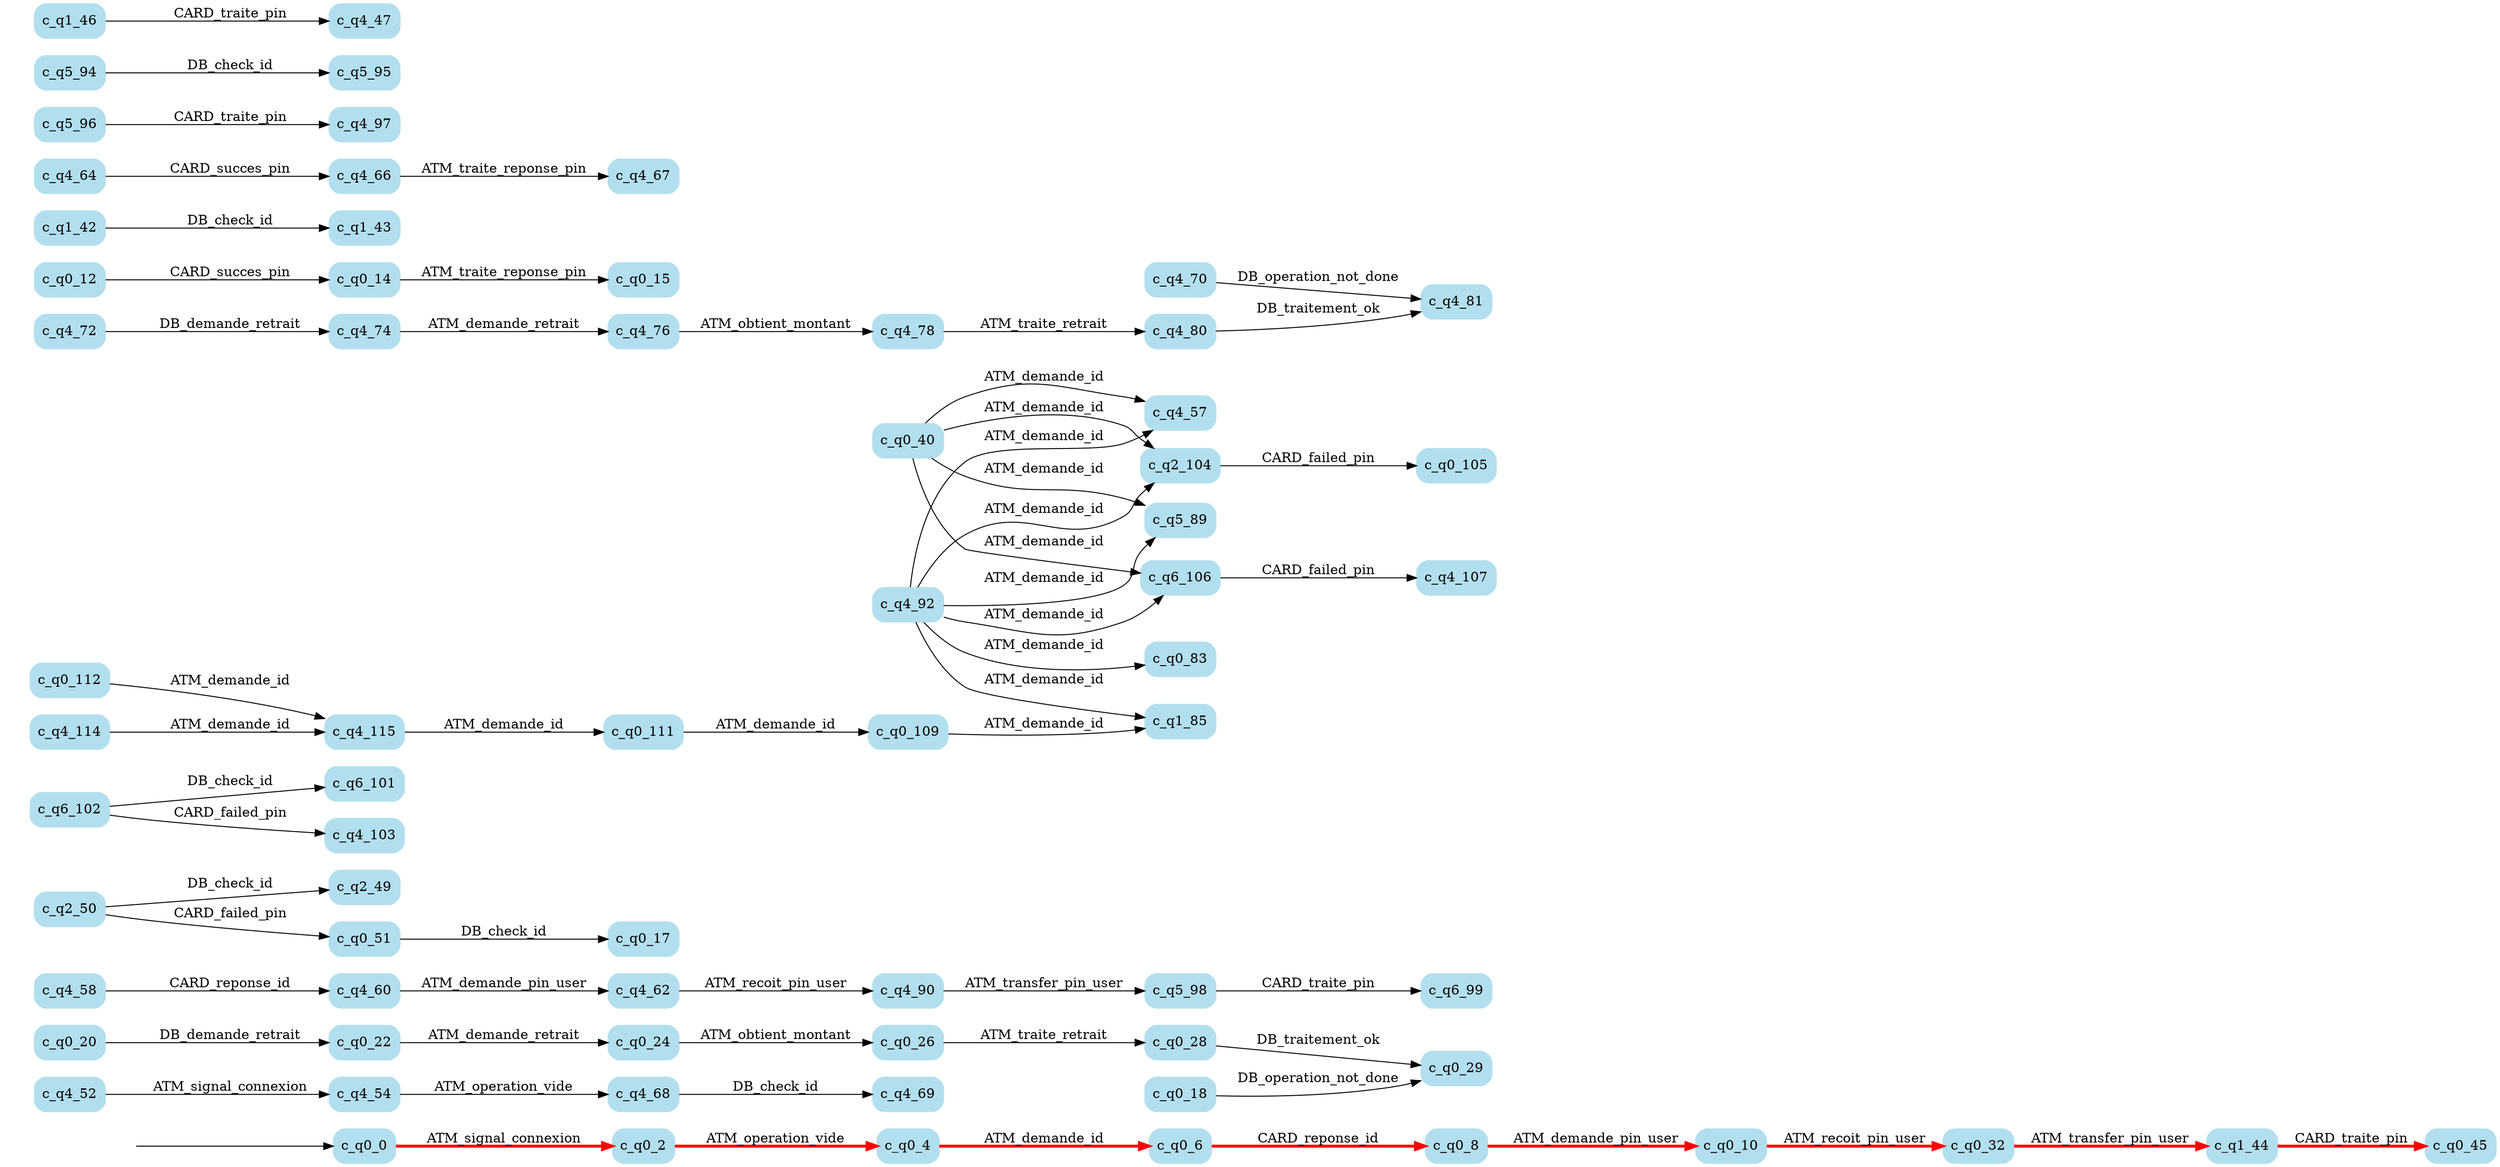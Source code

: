 digraph G {

	rankdir = LR;

	start_c_q0_0[style=invisible];

	node[shape=box, style="rounded, filled", color=lightblue2];

	c_q4_68[label="c_q4_68"];
	c_q0_20[label="c_q0_20"];
	c_q0_0[label="c_q0_0"];
	c_q5_98[label="c_q5_98"];
	c_q2_50[label="c_q2_50"];
	c_q0_8[label="c_q0_8"];
	c_q6_101[label="c_q6_101"];
	c_q4_57[label="c_q4_57"];
	c_q4_115[label="c_q4_115"];
	c_q0_29[label="c_q0_29"];
	c_q0_26[label="c_q0_26"];
	c_q4_76[label="c_q4_76"];
	c_q0_6[label="c_q0_6"];
	c_q4_58[label="c_q4_58"];
	c_q0_14[label="c_q0_14"];
	c_q4_74[label="c_q4_74"];
	c_q6_99[label="c_q6_99"];
	c_q0_28[label="c_q0_28"];
	c_q1_43[label="c_q1_43"];
	c_q4_64[label="c_q4_64"];
	c_q1_42[label="c_q1_42"];
	c_q0_24[label="c_q0_24"];
	c_q2_49[label="c_q2_49"];
	c_q4_78[label="c_q4_78"];
	c_q0_109[label="c_q0_109"];
	c_q5_89[label="c_q5_89"];
	c_q0_10[label="c_q0_10"];
	c_q0_32[label="c_q0_32"];
	c_q0_17[label="c_q0_17"];
	c_q4_97[label="c_q4_97"];
	c_q0_51[label="c_q0_51"];
	c_q1_44[label="c_q1_44"];
	c_q6_106[label="c_q6_106"];
	c_q4_92[label="c_q4_92"];
	c_q4_72[label="c_q4_72"];
	c_q4_52[label="c_q4_52"];
	c_q4_90[label="c_q4_90"];
	c_q4_67[label="c_q4_67"];
	c_q4_80[label="c_q4_80"];
	c_q4_103[label="c_q4_103"];
	c_q4_66[label="c_q4_66"];
	c_q0_15[label="c_q0_15"];
	c_q0_83[label="c_q0_83"];
	c_q5_95[label="c_q5_95"];
	c_q1_46[label="c_q1_46"];
	c_q4_54[label="c_q4_54"];
	c_q0_105[label="c_q0_105"];
	c_q4_107[label="c_q4_107"];
	c_q5_94[label="c_q5_94"];
	c_q4_81[label="c_q4_81"];
	c_q4_60[label="c_q4_60"];
	c_q4_70[label="c_q4_70"];
	c_q0_111[label="c_q0_111"];
	c_q0_4[label="c_q0_4"];
	c_q4_47[label="c_q4_47"];
	c_q0_2[label="c_q0_2"];
	c_q0_40[label="c_q0_40"];
	c_q0_18[label="c_q0_18"];
	c_q1_85[label="c_q1_85"];
	c_q2_104[label="c_q2_104"];
	c_q4_62[label="c_q4_62"];
	c_q5_96[label="c_q5_96"];
	c_q0_12[label="c_q0_12"];
	c_q0_22[label="c_q0_22"];
	c_q6_102[label="c_q6_102"];
	c_q0_112[label="c_q0_112"];
	c_q0_45[label="c_q0_45"];
	c_q4_69[label="c_q4_69"];
	c_q4_114[label="c_q4_114"];

	start_c_q0_0 -> c_q0_0;
	c_q0_0 -> c_q0_2[label="ATM_signal_connexion", penwidth=3, color=red];
	c_q0_2 -> c_q0_4[label="ATM_operation_vide", penwidth=3, color=red];
	c_q0_4 -> c_q0_6[label="ATM_demande_id", penwidth=3, color=red];
	c_q0_6 -> c_q0_8[label="CARD_reponse_id", penwidth=3, color=red];
	c_q0_8 -> c_q0_10[label="ATM_demande_pin_user", penwidth=3, color=red];
	c_q0_10 -> c_q0_32[label="ATM_recoit_pin_user", penwidth=3, color=red];
	c_q0_12 -> c_q0_14[label="CARD_succes_pin"];
	c_q0_14 -> c_q0_15[label="ATM_traite_reponse_pin"];
	c_q0_51 -> c_q0_17[label="DB_check_id"];
	c_q0_18 -> c_q0_29[label="DB_operation_not_done"];
	c_q0_20 -> c_q0_22[label="DB_demande_retrait"];
	c_q0_22 -> c_q0_24[label="ATM_demande_retrait"];
	c_q0_24 -> c_q0_26[label="ATM_obtient_montant"];
	c_q0_26 -> c_q0_28[label="ATM_traite_retrait"];
	c_q0_28 -> c_q0_29[label="DB_traitement_ok"];
	c_q0_109 -> c_q1_85[label="ATM_demande_id"];
	c_q0_32 -> c_q1_44[label="ATM_transfer_pin_user", penwidth=3, color=red];
	c_q0_40 -> c_q2_104[label="ATM_demande_id"];
	c_q0_40 -> c_q4_57[label="ATM_demande_id"];
	c_q0_40 -> c_q5_89[label="ATM_demande_id"];
	c_q0_40 -> c_q6_106[label="ATM_demande_id"];
	c_q1_42 -> c_q1_43[label="DB_check_id"];
	c_q1_44 -> c_q0_45[label="CARD_traite_pin", penwidth=3, color=red];
	c_q1_46 -> c_q4_47[label="CARD_traite_pin"];
	c_q2_50 -> c_q2_49[label="DB_check_id"];
	c_q2_50 -> c_q0_51[label="CARD_failed_pin"];
	c_q4_52 -> c_q4_54[label="ATM_signal_connexion"];
	c_q4_54 -> c_q4_68[label="ATM_operation_vide"];
	c_q4_92 -> c_q4_57[label="ATM_demande_id"];
	c_q4_58 -> c_q4_60[label="CARD_reponse_id"];
	c_q4_60 -> c_q4_62[label="ATM_demande_pin_user"];
	c_q4_62 -> c_q4_90[label="ATM_recoit_pin_user"];
	c_q4_64 -> c_q4_66[label="CARD_succes_pin"];
	c_q4_66 -> c_q4_67[label="ATM_traite_reponse_pin"];
	c_q4_68 -> c_q4_69[label="DB_check_id"];
	c_q4_70 -> c_q4_81[label="DB_operation_not_done"];
	c_q4_72 -> c_q4_74[label="DB_demande_retrait"];
	c_q4_74 -> c_q4_76[label="ATM_demande_retrait"];
	c_q4_76 -> c_q4_78[label="ATM_obtient_montant"];
	c_q4_78 -> c_q4_80[label="ATM_traite_retrait"];
	c_q4_80 -> c_q4_81[label="DB_traitement_ok"];
	c_q4_92 -> c_q0_83[label="ATM_demande_id"];
	c_q4_92 -> c_q1_85[label="ATM_demande_id"];
	c_q4_92 -> c_q2_104[label="ATM_demande_id"];
	c_q4_92 -> c_q5_89[label="ATM_demande_id"];
	c_q4_90 -> c_q5_98[label="ATM_transfer_pin_user"];
	c_q4_92 -> c_q6_106[label="ATM_demande_id"];
	c_q5_94 -> c_q5_95[label="DB_check_id"];
	c_q5_96 -> c_q4_97[label="CARD_traite_pin"];
	c_q5_98 -> c_q6_99[label="CARD_traite_pin"];
	c_q6_102 -> c_q6_101[label="DB_check_id"];
	c_q6_102 -> c_q4_103[label="CARD_failed_pin"];
	c_q2_104 -> c_q0_105[label="CARD_failed_pin"];
	c_q6_106 -> c_q4_107[label="CARD_failed_pin"];
	c_q0_111 -> c_q0_109[label="ATM_demande_id"];
	c_q4_115 -> c_q0_111[label="ATM_demande_id"];
	c_q0_112 -> c_q4_115[label="ATM_demande_id"];
	c_q4_114 -> c_q4_115[label="ATM_demande_id"];

}